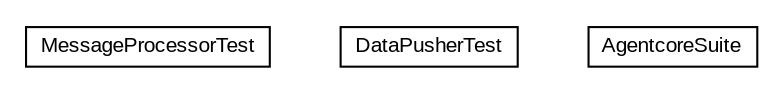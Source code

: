 #!/usr/local/bin/dot
#
# Class diagram 
# Generated by UMLGraph version R5_6-24-gf6e263 (http://www.umlgraph.org/)
#

digraph G {
	edge [fontname="arial",fontsize=10,labelfontname="arial",labelfontsize=10];
	node [fontname="arial",fontsize=10,shape=plaintext];
	nodesep=0.25;
	ranksep=0.5;
	// org.miloss.fgsms.agentcore.MessageProcessorTest
	c155 [label=<<table title="org.miloss.fgsms.agentcore.MessageProcessorTest" border="0" cellborder="1" cellspacing="0" cellpadding="2" port="p" href="./MessageProcessorTest.html">
		<tr><td><table border="0" cellspacing="0" cellpadding="1">
<tr><td align="center" balign="center"> MessageProcessorTest </td></tr>
		</table></td></tr>
		</table>>, URL="./MessageProcessorTest.html", fontname="arial", fontcolor="black", fontsize=10.0];
	// org.miloss.fgsms.agentcore.DataPusherTest
	c156 [label=<<table title="org.miloss.fgsms.agentcore.DataPusherTest" border="0" cellborder="1" cellspacing="0" cellpadding="2" port="p" href="./DataPusherTest.html">
		<tr><td><table border="0" cellspacing="0" cellpadding="1">
<tr><td align="center" balign="center"> DataPusherTest </td></tr>
		</table></td></tr>
		</table>>, URL="./DataPusherTest.html", fontname="arial", fontcolor="black", fontsize=10.0];
	// org.miloss.fgsms.agentcore.AgentcoreSuite
	c157 [label=<<table title="org.miloss.fgsms.agentcore.AgentcoreSuite" border="0" cellborder="1" cellspacing="0" cellpadding="2" port="p" href="./AgentcoreSuite.html">
		<tr><td><table border="0" cellspacing="0" cellpadding="1">
<tr><td align="center" balign="center"> AgentcoreSuite </td></tr>
		</table></td></tr>
		</table>>, URL="./AgentcoreSuite.html", fontname="arial", fontcolor="black", fontsize=10.0];
}

